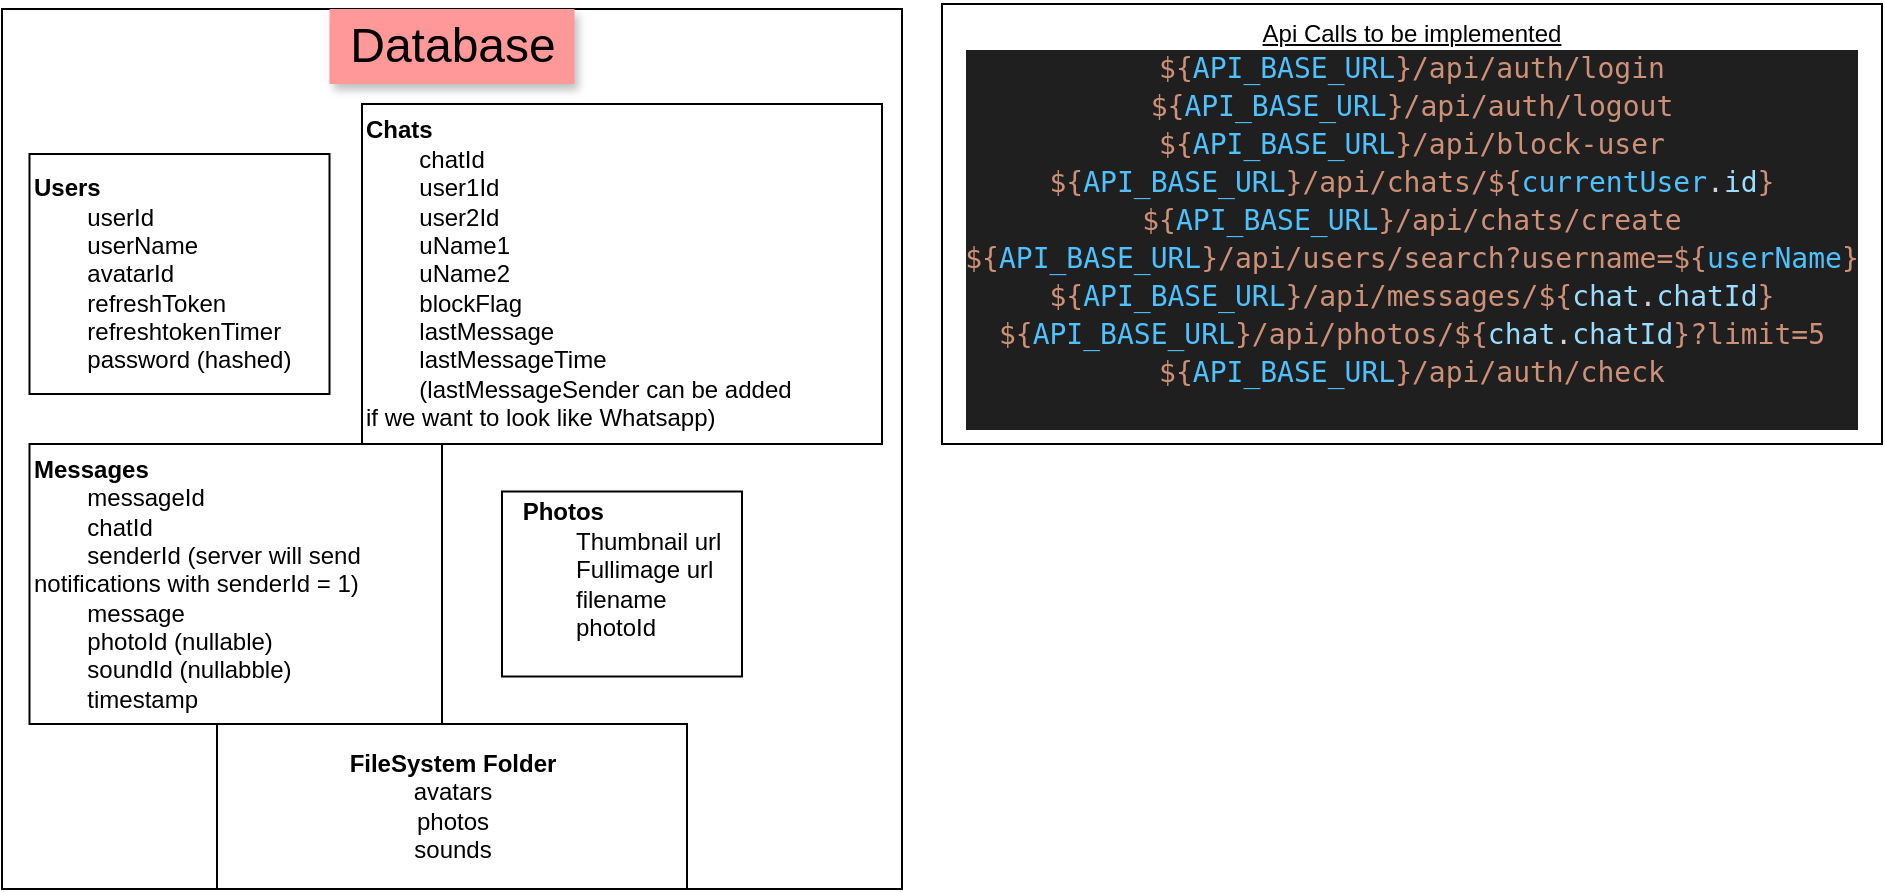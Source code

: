 <mxfile version="26.0.16">
  <diagram name="Page-1" id="rocBFMLZQ33VRKh6YSlt">
    <mxGraphModel dx="957" dy="453" grid="1" gridSize="10" guides="1" tooltips="1" connect="1" arrows="1" fold="1" page="1" pageScale="1" pageWidth="1100" pageHeight="850" math="0" shadow="0">
      <root>
        <mxCell id="0" />
        <mxCell id="1" parent="0" />
        <mxCell id="H4SFvdppJQhMXNSFBkPD-2" value="" style="rounded=0;whiteSpace=wrap;html=1;" parent="1" vertex="1">
          <mxGeometry x="50" y="42.5" width="450" height="440" as="geometry" />
        </mxCell>
        <mxCell id="H4SFvdppJQhMXNSFBkPD-4" value="&lt;font style=&quot;font-size: 24px;&quot;&gt;Database&lt;/font&gt;" style="text;html=1;align=center;verticalAlign=middle;whiteSpace=wrap;rounded=0;fillColor=#FF9999;shadow=1;" parent="1" vertex="1">
          <mxGeometry x="213.75" y="42.5" width="122.5" height="37.5" as="geometry" />
        </mxCell>
        <mxCell id="H4SFvdppJQhMXNSFBkPD-5" value="&lt;div align=&quot;left&quot;&gt;&lt;b&gt;Chats&lt;/b&gt;&lt;/div&gt;&lt;div align=&quot;left&quot;&gt;&lt;span style=&quot;white-space: pre;&quot;&gt;&#x9;chatId&lt;/span&gt;&lt;/div&gt;&lt;div align=&quot;left&quot;&gt;&lt;span style=&quot;white-space: pre;&quot;&gt;&#x9;&lt;/span&gt;user1Id&lt;/div&gt;&lt;div align=&quot;left&quot;&gt;&lt;span style=&quot;white-space: pre;&quot;&gt;&#x9;&lt;/span&gt;user2Id&lt;/div&gt;&lt;div align=&quot;left&quot;&gt;&lt;span style=&quot;white-space: pre;&quot;&gt;&#x9;&lt;/span&gt;uName1&lt;/div&gt;&lt;div align=&quot;left&quot;&gt;&lt;span style=&quot;white-space: pre;&quot;&gt;&#x9;&lt;/span&gt;uName2&lt;/div&gt;&lt;div align=&quot;left&quot;&gt;&lt;span style=&quot;white-space: pre;&quot;&gt;&lt;span style=&quot;white-space: pre;&quot;&gt;&lt;span style=&quot;white-space: pre;&quot;&gt;&lt;span style=&quot;white-space: pre;&quot;&gt;&#x9;&lt;/span&gt;blockFlag&lt;/span&gt;&lt;/span&gt;&lt;/span&gt;&lt;/div&gt;&lt;div align=&quot;left&quot;&gt;&lt;span style=&quot;white-space: pre;&quot;&gt;&lt;span style=&quot;white-space: pre;&quot;&gt;&lt;span style=&quot;white-space: pre;&quot;&gt;&#x9;&lt;/span&gt;lastMessage&lt;/span&gt;&lt;/span&gt;&lt;/div&gt;&lt;div align=&quot;left&quot;&gt;&lt;span style=&quot;white-space: pre;&quot;&gt;&lt;span style=&quot;white-space: pre;&quot;&gt;&lt;span style=&quot;white-space: pre;&quot;&gt;&#x9;&lt;/span&gt;lastMessageTime&lt;/span&gt;&lt;/span&gt;&lt;/div&gt;&lt;div align=&quot;left&quot;&gt;&lt;span style=&quot;white-space: pre;&quot;&gt;&lt;span style=&quot;white-space: pre;&quot;&gt;&lt;span style=&quot;white-space: pre;&quot;&gt;&#x9;&lt;/span&gt;(lastMessageSender can be added &lt;/span&gt;&lt;/span&gt;&lt;/div&gt;&lt;div align=&quot;left&quot;&gt;&lt;span style=&quot;white-space: pre;&quot;&gt;&lt;span style=&quot;white-space: pre;&quot;&gt;if we want to look like Whatsapp)&lt;/span&gt;&lt;/span&gt;&lt;/div&gt;" style="rounded=0;whiteSpace=wrap;html=1;align=left;" parent="1" vertex="1">
          <mxGeometry x="230" y="90" width="260" height="170" as="geometry" />
        </mxCell>
        <mxCell id="H4SFvdppJQhMXNSFBkPD-6" value="&lt;div align=&quot;left&quot;&gt;&lt;b&gt;Users&lt;/b&gt;&lt;/div&gt;&lt;div align=&quot;left&quot;&gt;&lt;b&gt;&lt;span style=&quot;white-space: pre;&quot;&gt;&#x9;&lt;/span&gt;&lt;/b&gt;userId&lt;/div&gt;&lt;div align=&quot;left&quot;&gt;&lt;b&gt;&lt;span style=&quot;white-space: pre;&quot;&gt;&#x9;&lt;/span&gt;&lt;/b&gt;userName&lt;/div&gt;&lt;div align=&quot;left&quot;&gt;&lt;span style=&quot;white-space: pre;&quot;&gt;&#x9;&lt;/span&gt;avatarId&lt;/div&gt;&lt;div align=&quot;left&quot;&gt;&lt;span style=&quot;white-space: pre;&quot;&gt;&#x9;&lt;/span&gt;refreshToken&lt;/div&gt;&lt;div align=&quot;left&quot;&gt;&lt;span style=&quot;white-space: pre;&quot;&gt;&#x9;&lt;/span&gt;refreshtokenTimer&lt;/div&gt;&lt;div align=&quot;left&quot;&gt;&lt;span style=&quot;white-space: pre;&quot;&gt;&#x9;&lt;/span&gt;password (hashed)&lt;/div&gt;" style="rounded=0;whiteSpace=wrap;html=1;align=left;" parent="1" vertex="1">
          <mxGeometry x="63.75" y="115" width="150" height="120" as="geometry" />
        </mxCell>
        <mxCell id="H4SFvdppJQhMXNSFBkPD-16" value="&lt;div&gt;&lt;b&gt;FileSystem Folder&lt;/b&gt;&lt;/div&gt;&lt;div&gt;avatars&lt;/div&gt;&lt;div&gt;photos&lt;/div&gt;&lt;div&gt;sounds&lt;/div&gt;" style="rounded=0;whiteSpace=wrap;html=1;" parent="1" vertex="1">
          <mxGeometry x="157.5" y="400" width="235" height="82.5" as="geometry" />
        </mxCell>
        <mxCell id="H4SFvdppJQhMXNSFBkPD-18" value="&lt;div align=&quot;left&quot;&gt;&lt;b&gt;Messages&lt;/b&gt;&lt;/div&gt;&lt;div align=&quot;left&quot;&gt;&lt;b&gt;&lt;span style=&quot;white-space: pre;&quot;&gt;&#x9;&lt;/span&gt;&lt;/b&gt;&lt;span style=&quot;white-space: pre;&quot;&gt;messageId&lt;/span&gt;&lt;/div&gt;&lt;div align=&quot;left&quot;&gt;&lt;b&gt;&lt;span style=&quot;white-space: pre;&quot;&gt;&#x9;&lt;/span&gt;&lt;/b&gt;chatId&lt;/div&gt;&lt;div align=&quot;left&quot;&gt;&lt;span style=&quot;white-space: pre;&quot;&gt;&#x9;&lt;/span&gt;senderId (server will send notifications with senderId = 1)&lt;/div&gt;&lt;div align=&quot;left&quot;&gt;&lt;span style=&quot;white-space: pre;&quot;&gt;&#x9;message&lt;/span&gt;&lt;/div&gt;&lt;div align=&quot;left&quot;&gt;&lt;span style=&quot;white-space: pre;&quot;&gt;&lt;span style=&quot;white-space: pre;&quot;&gt;&#x9;photoId (nullable)&lt;/span&gt;&lt;/span&gt;&lt;/div&gt;&lt;div align=&quot;left&quot;&gt;&lt;span style=&quot;white-space: pre;&quot;&gt;&#x9;&lt;/span&gt;soundId (nullabble)&lt;/div&gt;&lt;div align=&quot;left&quot;&gt;&lt;span style=&quot;white-space: pre;&quot;&gt;&#x9;&lt;/span&gt;timestamp&lt;/div&gt;" style="rounded=0;whiteSpace=wrap;html=1;align=left;" parent="1" vertex="1">
          <mxGeometry x="63.75" y="260" width="206.25" height="140" as="geometry" />
        </mxCell>
        <mxCell id="H4SFvdppJQhMXNSFBkPD-19" value="&lt;div&gt;&lt;u&gt;Api Calls to be implemented&lt;/u&gt;&lt;/div&gt;&lt;div&gt;&lt;div style=&quot;color: rgb(204, 204, 204); background-color: rgb(31, 31, 31); font-family: &amp;quot;Droid Sans Mono&amp;quot;, &amp;quot;monospace&amp;quot;, monospace; font-size: 14px; line-height: 19px; white-space: pre;&quot;&gt;&lt;div&gt;&lt;div style=&quot;color: rgb(204, 204, 204); background-color: rgb(31, 31, 31); font-family: &amp;quot;Droid Sans Mono&amp;quot;, &amp;quot;monospace&amp;quot;, monospace; font-weight: normal; font-size: 14px; line-height: 19px; white-space: pre;&quot;&gt;&lt;div&gt;&lt;div style=&quot;color: rgb(204, 204, 204); background-color: rgb(31, 31, 31); font-family: &amp;quot;Droid Sans Mono&amp;quot;, &amp;quot;monospace&amp;quot;, monospace; font-weight: normal; font-size: 14px; line-height: 19px; white-space: pre;&quot;&gt;&lt;div&gt;&lt;span style=&quot;color: rgb(206, 145, 120);&quot;&gt;${&lt;/span&gt;&lt;span style=&quot;color: rgb(79, 193, 255);&quot;&gt;API_BASE_URL&lt;/span&gt;&lt;span style=&quot;color: rgb(206, 145, 120);&quot;&gt;}/api/auth/login&lt;/span&gt;&lt;/div&gt;&lt;/div&gt;&lt;/div&gt;&lt;div&gt;&lt;div style=&quot;color: rgb(204, 204, 204); background-color: rgb(31, 31, 31); font-family: &amp;quot;Droid Sans Mono&amp;quot;, &amp;quot;monospace&amp;quot;, monospace; font-weight: normal; font-size: 14px; line-height: 19px; white-space: pre;&quot;&gt;&lt;div&gt;&lt;span style=&quot;color: rgb(206, 145, 120);&quot;&gt;${&lt;/span&gt;&lt;span style=&quot;color: rgb(79, 193, 255);&quot;&gt;API_BASE_URL&lt;/span&gt;&lt;span style=&quot;color: rgb(206, 145, 120);&quot;&gt;}/api/auth/logout&lt;/span&gt;&lt;/div&gt;&lt;/div&gt;&lt;/div&gt;&lt;div&gt;&lt;div style=&quot;color: rgb(204, 204, 204); background-color: rgb(31, 31, 31); font-family: &amp;quot;Droid Sans Mono&amp;quot;, &amp;quot;monospace&amp;quot;, monospace; font-weight: normal; font-size: 14px; line-height: 19px; white-space: pre;&quot;&gt;&lt;div&gt;&lt;span style=&quot;color: rgb(206, 145, 120);&quot;&gt;${&lt;/span&gt;&lt;span style=&quot;color: rgb(79, 193, 255);&quot;&gt;API_BASE_URL&lt;/span&gt;&lt;span style=&quot;color: rgb(206, 145, 120);&quot;&gt;}/api/block-user&lt;/span&gt;&lt;/div&gt;&lt;div&gt;&lt;div style=&quot;color: rgb(204, 204, 204); background-color: rgb(31, 31, 31); font-family: &amp;quot;Droid Sans Mono&amp;quot;, &amp;quot;monospace&amp;quot;, monospace; font-weight: normal; font-size: 14px; line-height: 19px; white-space: pre;&quot;&gt;&lt;div&gt;&lt;span style=&quot;color: rgb(206, 145, 120);&quot;&gt;${&lt;/span&gt;&lt;span style=&quot;color: rgb(79, 193, 255);&quot;&gt;API_BASE_URL&lt;/span&gt;&lt;span style=&quot;color: rgb(206, 145, 120);&quot;&gt;}/api/chats/${&lt;/span&gt;&lt;span style=&quot;color: rgb(79, 193, 255);&quot;&gt;currentUser&lt;/span&gt;&lt;span style=&quot;color: rgb(212, 212, 212);&quot;&gt;.&lt;/span&gt;&lt;span style=&quot;color: rgb(156, 220, 254);&quot;&gt;id&lt;/span&gt;&lt;span style=&quot;color: rgb(206, 145, 120);&quot;&gt;}&lt;/span&gt;&lt;/div&gt;&lt;div&gt;&lt;div style=&quot;color: rgb(204, 204, 204); background-color: rgb(31, 31, 31); font-family: &amp;quot;Droid Sans Mono&amp;quot;, &amp;quot;monospace&amp;quot;, monospace; font-weight: normal; font-size: 14px; line-height: 19px; white-space: pre;&quot;&gt;&lt;div&gt;&lt;span style=&quot;color: rgb(206, 145, 120);&quot;&gt;${&lt;/span&gt;&lt;span style=&quot;color: rgb(79, 193, 255);&quot;&gt;API_BASE_URL&lt;/span&gt;&lt;span style=&quot;color: rgb(206, 145, 120);&quot;&gt;}/api/chats/create&lt;/span&gt;&lt;/div&gt;&lt;div&gt;&lt;div style=&quot;color: rgb(204, 204, 204); background-color: rgb(31, 31, 31); font-family: &amp;quot;Droid Sans Mono&amp;quot;, &amp;quot;monospace&amp;quot;, monospace; font-weight: normal; font-size: 14px; line-height: 19px; white-space: pre;&quot;&gt;&lt;div&gt;&lt;span style=&quot;color: rgb(206, 145, 120);&quot;&gt;${&lt;/span&gt;&lt;span style=&quot;color: rgb(79, 193, 255);&quot;&gt;API_BASE_URL&lt;/span&gt;&lt;span style=&quot;color: rgb(206, 145, 120);&quot;&gt;}/api/users/search?username=${&lt;/span&gt;&lt;span style=&quot;color: rgb(79, 193, 255);&quot;&gt;userName&lt;/span&gt;&lt;span style=&quot;color: rgb(206, 145, 120);&quot;&gt;}&lt;/span&gt;&lt;/div&gt;&lt;div&gt;&lt;div style=&quot;color: rgb(204, 204, 204); background-color: rgb(31, 31, 31); font-family: &amp;quot;Droid Sans Mono&amp;quot;, &amp;quot;monospace&amp;quot;, monospace; font-weight: normal; font-size: 14px; line-height: 19px; white-space: pre;&quot;&gt;&lt;div&gt;&lt;span style=&quot;color: rgb(206, 145, 120);&quot;&gt;${&lt;/span&gt;&lt;span style=&quot;color: rgb(79, 193, 255);&quot;&gt;API_BASE_URL&lt;/span&gt;&lt;span style=&quot;color: rgb(206, 145, 120);&quot;&gt;}/api/messages/${&lt;/span&gt;&lt;span style=&quot;color: rgb(156, 220, 254);&quot;&gt;chat&lt;/span&gt;&lt;span style=&quot;color: rgb(212, 212, 212);&quot;&gt;.&lt;/span&gt;&lt;span style=&quot;color: rgb(156, 220, 254);&quot;&gt;chatId&lt;/span&gt;&lt;span style=&quot;color: rgb(206, 145, 120);&quot;&gt;}&lt;/span&gt;&lt;/div&gt;&lt;div&gt;&lt;div style=&quot;color: rgb(204, 204, 204); background-color: rgb(31, 31, 31); font-family: &amp;quot;Droid Sans Mono&amp;quot;, &amp;quot;monospace&amp;quot;, monospace; font-weight: normal; font-size: 14px; line-height: 19px; white-space: pre;&quot;&gt;&lt;div&gt;&lt;span style=&quot;color: rgb(206, 145, 120);&quot;&gt;${&lt;/span&gt;&lt;span style=&quot;color: rgb(79, 193, 255);&quot;&gt;API_BASE_URL&lt;/span&gt;&lt;span style=&quot;color: rgb(206, 145, 120);&quot;&gt;}/api/photos/${&lt;/span&gt;&lt;span style=&quot;color: rgb(156, 220, 254);&quot;&gt;chat&lt;/span&gt;&lt;span style=&quot;color: rgb(212, 212, 212);&quot;&gt;.&lt;/span&gt;&lt;span style=&quot;color: rgb(156, 220, 254);&quot;&gt;chatId&lt;/span&gt;&lt;span style=&quot;color: rgb(206, 145, 120);&quot;&gt;}?limit=5&lt;/span&gt;&lt;/div&gt;&lt;div&gt;&lt;div style=&quot;color: rgb(204, 204, 204); background-color: rgb(31, 31, 31); font-family: &amp;quot;Droid Sans Mono&amp;quot;, &amp;quot;monospace&amp;quot;, monospace; font-weight: normal; font-size: 14px; line-height: 19px; white-space: pre;&quot;&gt;&lt;div&gt;&lt;span style=&quot;color: rgb(206, 145, 120);&quot;&gt;${&lt;/span&gt;&lt;span style=&quot;color: rgb(79, 193, 255);&quot;&gt;API_BASE_URL&lt;/span&gt;&lt;span style=&quot;color: rgb(206, 145, 120);&quot;&gt;}/api/auth/check&lt;/span&gt;&lt;/div&gt;&lt;/div&gt;&lt;br style=&quot;white-space: normal;&quot;&gt;&lt;/div&gt;&lt;/div&gt;&lt;/div&gt;&lt;/div&gt;&lt;/div&gt;&lt;/div&gt;&lt;/div&gt;&lt;/div&gt;&lt;/div&gt;&lt;/div&gt;&lt;/div&gt;&lt;/div&gt;&lt;/div&gt;&lt;/div&gt;&lt;/div&gt;&lt;/div&gt;&lt;/div&gt;" style="rounded=0;whiteSpace=wrap;html=1;" parent="1" vertex="1">
          <mxGeometry x="520" y="40" width="470" height="220" as="geometry" />
        </mxCell>
        <mxCell id="xrME8_l8DoNLTJr8tBW7-1" value="&lt;div align=&quot;left&quot;&gt;&lt;b&gt;Photos&lt;/b&gt;&lt;/div&gt;&lt;div align=&quot;left&quot;&gt;&lt;span style=&quot;white-space: pre;&quot;&gt;&#x9;&lt;/span&gt;Thumbnail url&lt;/div&gt;&lt;div align=&quot;left&quot;&gt;&lt;span style=&quot;white-space: pre;&quot;&gt;&#x9;&lt;/span&gt;Fullimage url&lt;/div&gt;&lt;div align=&quot;left&quot;&gt;&lt;span style=&quot;white-space: pre;&quot;&gt;&#x9;&lt;/span&gt;filename&lt;/div&gt;&lt;div align=&quot;left&quot;&gt;&lt;span style=&quot;white-space: pre;&quot;&gt;&#x9;&lt;/span&gt;photoId&lt;/div&gt;&lt;div&gt;&lt;br&gt;&lt;/div&gt;" style="rounded=0;whiteSpace=wrap;html=1;" parent="1" vertex="1">
          <mxGeometry x="300" y="283.75" width="120" height="92.5" as="geometry" />
        </mxCell>
      </root>
    </mxGraphModel>
  </diagram>
</mxfile>
